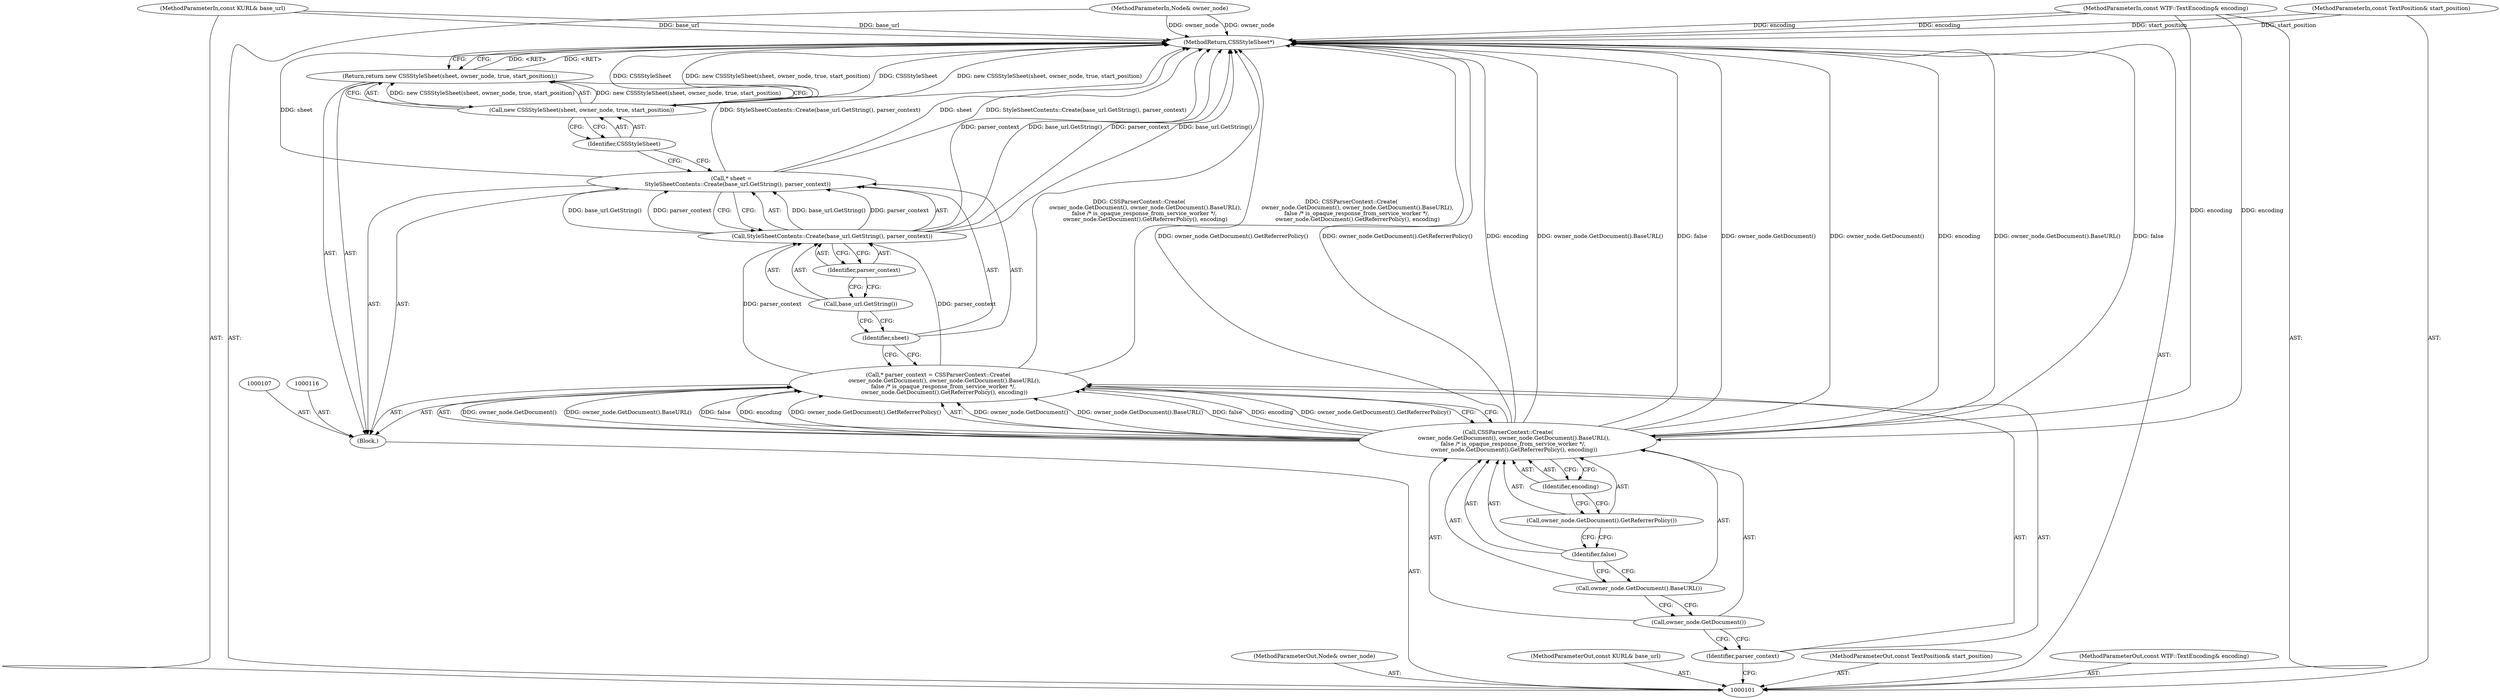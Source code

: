 digraph "0_Chrome_0c45ffd2a1b2b6b91aaaac989ad10a76765083c6_0" {
"1000125" [label="(MethodReturn,CSSStyleSheet*)"];
"1000102" [label="(MethodParameterIn,Node& owner_node)"];
"1000170" [label="(MethodParameterOut,Node& owner_node)"];
"1000120" [label="(Call,base_url.GetString())"];
"1000121" [label="(Identifier,parser_context)"];
"1000119" [label="(Call,StyleSheetContents::Create(base_url.GetString(), parser_context))"];
"1000124" [label="(Identifier,CSSStyleSheet)"];
"1000122" [label="(Return,return new CSSStyleSheet(sheet, owner_node, true, start_position);)"];
"1000123" [label="(Call,new CSSStyleSheet(sheet, owner_node, true, start_position))"];
"1000103" [label="(MethodParameterIn,const KURL& base_url)"];
"1000171" [label="(MethodParameterOut,const KURL& base_url)"];
"1000104" [label="(MethodParameterIn,const TextPosition& start_position)"];
"1000172" [label="(MethodParameterOut,const TextPosition& start_position)"];
"1000105" [label="(MethodParameterIn,const WTF::TextEncoding& encoding)"];
"1000173" [label="(MethodParameterOut,const WTF::TextEncoding& encoding)"];
"1000106" [label="(Block,)"];
"1000108" [label="(Call,* parser_context = CSSParserContext::Create(\n       owner_node.GetDocument(), owner_node.GetDocument().BaseURL(),\n      false /* is_opaque_response_from_service_worker */,\n       owner_node.GetDocument().GetReferrerPolicy(), encoding))"];
"1000109" [label="(Identifier,parser_context)"];
"1000110" [label="(Call,CSSParserContext::Create(\n       owner_node.GetDocument(), owner_node.GetDocument().BaseURL(),\n      false /* is_opaque_response_from_service_worker */,\n       owner_node.GetDocument().GetReferrerPolicy(), encoding))"];
"1000112" [label="(Call,owner_node.GetDocument().BaseURL())"];
"1000111" [label="(Call,owner_node.GetDocument())"];
"1000113" [label="(Identifier,false)"];
"1000115" [label="(Identifier,encoding)"];
"1000114" [label="(Call,owner_node.GetDocument().GetReferrerPolicy())"];
"1000117" [label="(Call,* sheet =\n       StyleSheetContents::Create(base_url.GetString(), parser_context))"];
"1000118" [label="(Identifier,sheet)"];
"1000125" -> "1000101"  [label="AST: "];
"1000125" -> "1000122"  [label="CFG: "];
"1000122" -> "1000125"  [label="DDG: <RET>"];
"1000104" -> "1000125"  [label="DDG: start_position"];
"1000105" -> "1000125"  [label="DDG: encoding"];
"1000110" -> "1000125"  [label="DDG: owner_node.GetDocument().GetReferrerPolicy()"];
"1000110" -> "1000125"  [label="DDG: owner_node.GetDocument()"];
"1000110" -> "1000125"  [label="DDG: encoding"];
"1000110" -> "1000125"  [label="DDG: owner_node.GetDocument().BaseURL()"];
"1000110" -> "1000125"  [label="DDG: false"];
"1000123" -> "1000125"  [label="DDG: new CSSStyleSheet(sheet, owner_node, true, start_position)"];
"1000123" -> "1000125"  [label="DDG: CSSStyleSheet"];
"1000103" -> "1000125"  [label="DDG: base_url"];
"1000117" -> "1000125"  [label="DDG: sheet"];
"1000117" -> "1000125"  [label="DDG: StyleSheetContents::Create(base_url.GetString(), parser_context)"];
"1000119" -> "1000125"  [label="DDG: parser_context"];
"1000119" -> "1000125"  [label="DDG: base_url.GetString()"];
"1000102" -> "1000125"  [label="DDG: owner_node"];
"1000108" -> "1000125"  [label="DDG: CSSParserContext::Create(\n       owner_node.GetDocument(), owner_node.GetDocument().BaseURL(),\n      false /* is_opaque_response_from_service_worker */,\n       owner_node.GetDocument().GetReferrerPolicy(), encoding)"];
"1000102" -> "1000101"  [label="AST: "];
"1000102" -> "1000125"  [label="DDG: owner_node"];
"1000170" -> "1000101"  [label="AST: "];
"1000120" -> "1000119"  [label="AST: "];
"1000120" -> "1000118"  [label="CFG: "];
"1000121" -> "1000120"  [label="CFG: "];
"1000121" -> "1000119"  [label="AST: "];
"1000121" -> "1000120"  [label="CFG: "];
"1000119" -> "1000121"  [label="CFG: "];
"1000119" -> "1000117"  [label="AST: "];
"1000119" -> "1000121"  [label="CFG: "];
"1000120" -> "1000119"  [label="AST: "];
"1000121" -> "1000119"  [label="AST: "];
"1000117" -> "1000119"  [label="CFG: "];
"1000119" -> "1000125"  [label="DDG: parser_context"];
"1000119" -> "1000125"  [label="DDG: base_url.GetString()"];
"1000119" -> "1000117"  [label="DDG: base_url.GetString()"];
"1000119" -> "1000117"  [label="DDG: parser_context"];
"1000108" -> "1000119"  [label="DDG: parser_context"];
"1000124" -> "1000123"  [label="AST: "];
"1000124" -> "1000117"  [label="CFG: "];
"1000123" -> "1000124"  [label="CFG: "];
"1000122" -> "1000106"  [label="AST: "];
"1000122" -> "1000123"  [label="CFG: "];
"1000123" -> "1000122"  [label="AST: "];
"1000125" -> "1000122"  [label="CFG: "];
"1000122" -> "1000125"  [label="DDG: <RET>"];
"1000123" -> "1000122"  [label="DDG: new CSSStyleSheet(sheet, owner_node, true, start_position)"];
"1000123" -> "1000122"  [label="AST: "];
"1000123" -> "1000124"  [label="CFG: "];
"1000124" -> "1000123"  [label="AST: "];
"1000122" -> "1000123"  [label="CFG: "];
"1000123" -> "1000125"  [label="DDG: new CSSStyleSheet(sheet, owner_node, true, start_position)"];
"1000123" -> "1000125"  [label="DDG: CSSStyleSheet"];
"1000123" -> "1000122"  [label="DDG: new CSSStyleSheet(sheet, owner_node, true, start_position)"];
"1000103" -> "1000101"  [label="AST: "];
"1000103" -> "1000125"  [label="DDG: base_url"];
"1000171" -> "1000101"  [label="AST: "];
"1000104" -> "1000101"  [label="AST: "];
"1000104" -> "1000125"  [label="DDG: start_position"];
"1000172" -> "1000101"  [label="AST: "];
"1000105" -> "1000101"  [label="AST: "];
"1000105" -> "1000125"  [label="DDG: encoding"];
"1000105" -> "1000110"  [label="DDG: encoding"];
"1000173" -> "1000101"  [label="AST: "];
"1000106" -> "1000101"  [label="AST: "];
"1000107" -> "1000106"  [label="AST: "];
"1000108" -> "1000106"  [label="AST: "];
"1000116" -> "1000106"  [label="AST: "];
"1000117" -> "1000106"  [label="AST: "];
"1000122" -> "1000106"  [label="AST: "];
"1000108" -> "1000106"  [label="AST: "];
"1000108" -> "1000110"  [label="CFG: "];
"1000109" -> "1000108"  [label="AST: "];
"1000110" -> "1000108"  [label="AST: "];
"1000118" -> "1000108"  [label="CFG: "];
"1000108" -> "1000125"  [label="DDG: CSSParserContext::Create(\n       owner_node.GetDocument(), owner_node.GetDocument().BaseURL(),\n      false /* is_opaque_response_from_service_worker */,\n       owner_node.GetDocument().GetReferrerPolicy(), encoding)"];
"1000110" -> "1000108"  [label="DDG: owner_node.GetDocument()"];
"1000110" -> "1000108"  [label="DDG: owner_node.GetDocument().BaseURL()"];
"1000110" -> "1000108"  [label="DDG: false"];
"1000110" -> "1000108"  [label="DDG: encoding"];
"1000110" -> "1000108"  [label="DDG: owner_node.GetDocument().GetReferrerPolicy()"];
"1000108" -> "1000119"  [label="DDG: parser_context"];
"1000109" -> "1000108"  [label="AST: "];
"1000109" -> "1000101"  [label="CFG: "];
"1000111" -> "1000109"  [label="CFG: "];
"1000110" -> "1000108"  [label="AST: "];
"1000110" -> "1000115"  [label="CFG: "];
"1000111" -> "1000110"  [label="AST: "];
"1000112" -> "1000110"  [label="AST: "];
"1000113" -> "1000110"  [label="AST: "];
"1000114" -> "1000110"  [label="AST: "];
"1000115" -> "1000110"  [label="AST: "];
"1000108" -> "1000110"  [label="CFG: "];
"1000110" -> "1000125"  [label="DDG: owner_node.GetDocument().GetReferrerPolicy()"];
"1000110" -> "1000125"  [label="DDG: owner_node.GetDocument()"];
"1000110" -> "1000125"  [label="DDG: encoding"];
"1000110" -> "1000125"  [label="DDG: owner_node.GetDocument().BaseURL()"];
"1000110" -> "1000125"  [label="DDG: false"];
"1000110" -> "1000108"  [label="DDG: owner_node.GetDocument()"];
"1000110" -> "1000108"  [label="DDG: owner_node.GetDocument().BaseURL()"];
"1000110" -> "1000108"  [label="DDG: false"];
"1000110" -> "1000108"  [label="DDG: encoding"];
"1000110" -> "1000108"  [label="DDG: owner_node.GetDocument().GetReferrerPolicy()"];
"1000105" -> "1000110"  [label="DDG: encoding"];
"1000112" -> "1000110"  [label="AST: "];
"1000112" -> "1000111"  [label="CFG: "];
"1000113" -> "1000112"  [label="CFG: "];
"1000111" -> "1000110"  [label="AST: "];
"1000111" -> "1000109"  [label="CFG: "];
"1000112" -> "1000111"  [label="CFG: "];
"1000113" -> "1000110"  [label="AST: "];
"1000113" -> "1000112"  [label="CFG: "];
"1000114" -> "1000113"  [label="CFG: "];
"1000115" -> "1000110"  [label="AST: "];
"1000115" -> "1000114"  [label="CFG: "];
"1000110" -> "1000115"  [label="CFG: "];
"1000114" -> "1000110"  [label="AST: "];
"1000114" -> "1000113"  [label="CFG: "];
"1000115" -> "1000114"  [label="CFG: "];
"1000117" -> "1000106"  [label="AST: "];
"1000117" -> "1000119"  [label="CFG: "];
"1000118" -> "1000117"  [label="AST: "];
"1000119" -> "1000117"  [label="AST: "];
"1000124" -> "1000117"  [label="CFG: "];
"1000117" -> "1000125"  [label="DDG: sheet"];
"1000117" -> "1000125"  [label="DDG: StyleSheetContents::Create(base_url.GetString(), parser_context)"];
"1000119" -> "1000117"  [label="DDG: base_url.GetString()"];
"1000119" -> "1000117"  [label="DDG: parser_context"];
"1000118" -> "1000117"  [label="AST: "];
"1000118" -> "1000108"  [label="CFG: "];
"1000120" -> "1000118"  [label="CFG: "];
}
